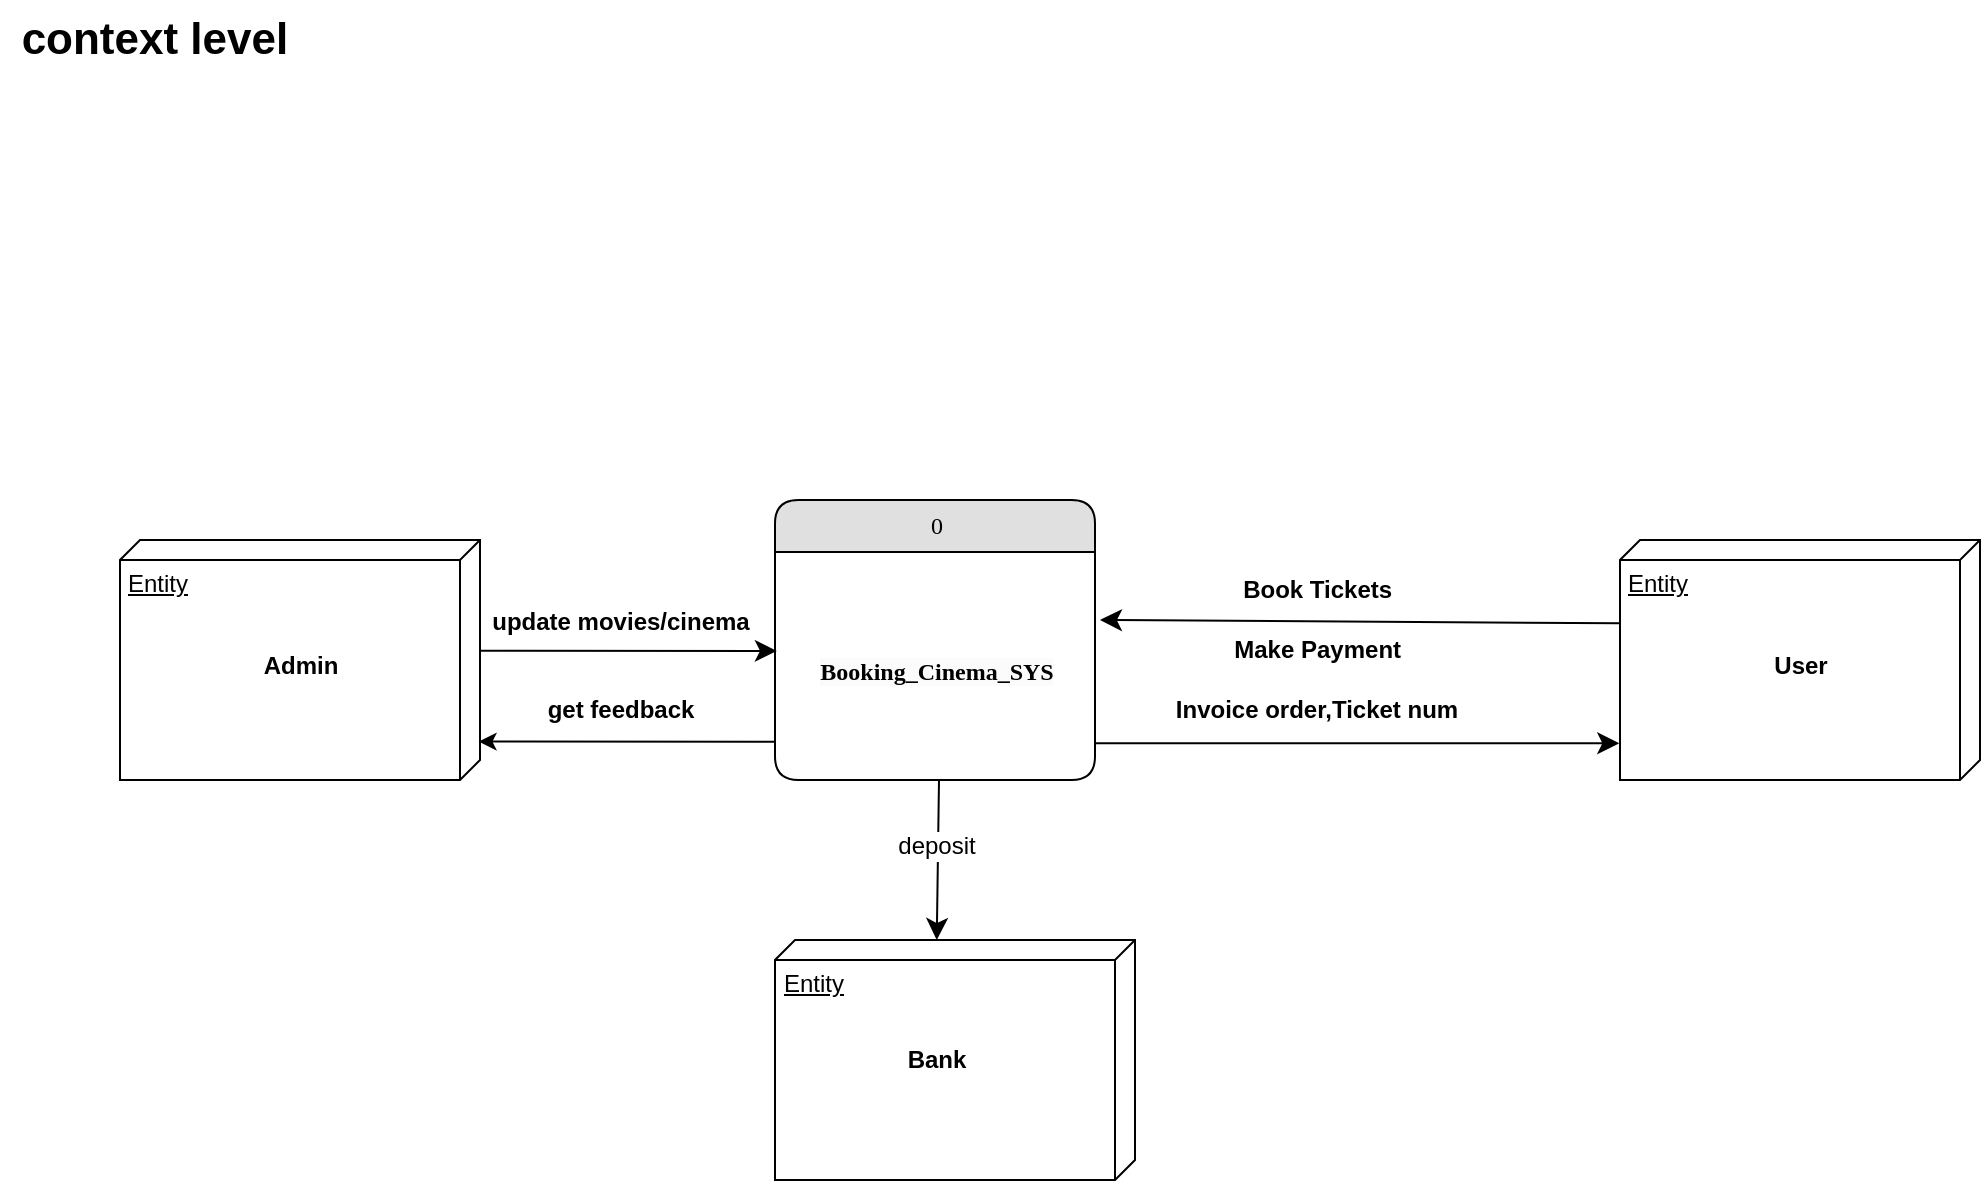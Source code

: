 <mxfile version="22.1.4" type="google">
  <diagram name="Page-1" id="5d7acffa-a066-3a61-03fe-96351882024d">
    <mxGraphModel grid="1" page="1" gridSize="10" guides="1" tooltips="1" connect="1" arrows="1" fold="1" pageScale="1" pageWidth="1100" pageHeight="850" background="#ffffff" math="0" shadow="0">
      <root>
        <mxCell id="0" />
        <mxCell id="1" parent="0" />
        <mxCell id="qtYBWJw_lOrqnSESCZbb-6" value="0" style="swimlane;html=1;fontStyle=0;childLayout=stackLayout;horizontal=1;startSize=26;fillColor=#e0e0e0;horizontalStack=0;resizeParent=1;resizeLast=0;collapsible=1;marginBottom=0;swimlaneFillColor=#ffffff;align=center;rounded=1;shadow=0;comic=0;labelBackgroundColor=none;strokeWidth=1;fontFamily=Verdana;fontSize=12" vertex="1" parent="1">
          <mxGeometry x="437.5" y="1160" width="160" height="140" as="geometry" />
        </mxCell>
        <mxCell id="qtYBWJw_lOrqnSESCZbb-23" value="&lt;br&gt;&lt;span style=&quot;color: rgb(0, 0, 0); font-family: Verdana; font-size: 12px; font-style: normal; font-variant-ligatures: normal; font-variant-caps: normal; letter-spacing: normal; orphans: 2; text-align: center; text-indent: 0px; text-transform: none; widows: 2; word-spacing: 0px; -webkit-text-stroke-width: 0px; background-color: rgb(251, 251, 251); text-decoration-thickness: initial; text-decoration-style: initial; text-decoration-color: initial; float: none; display: inline !important;&quot;&gt;Booking_Cinema_SYS&lt;/span&gt;&lt;br&gt;" style="text;align=center;fontStyle=1;verticalAlign=middle;spacingLeft=3;spacingRight=3;strokeColor=none;rotatable=0;points=[[0,0.5],[1,0.5]];portConstraint=eastwest;html=1;" vertex="1" parent="qtYBWJw_lOrqnSESCZbb-6">
          <mxGeometry y="26" width="160" height="104" as="geometry" />
        </mxCell>
        <mxCell id="qtYBWJw_lOrqnSESCZbb-11" style="edgeStyle=none;html=1;labelBackgroundColor=none;startFill=0;startSize=8;endFill=1;endSize=8;fontFamily=Verdana;fontSize=12;exitX=0.347;exitY=0.998;exitDx=0;exitDy=0;exitPerimeter=0;" edge="1" parent="1" source="qtYBWJw_lOrqnSESCZbb-19">
          <mxGeometry relative="1" as="geometry">
            <mxPoint x="762" y="1015" as="sourcePoint" />
            <mxPoint x="600" y="1220" as="targetPoint" />
          </mxGeometry>
        </mxCell>
        <mxCell id="qtYBWJw_lOrqnSESCZbb-17" value="Entity" style="verticalAlign=top;align=left;spacingTop=8;spacingLeft=2;spacingRight=12;shape=cube;size=10;direction=south;fontStyle=4;html=1;whiteSpace=wrap;" vertex="1" parent="1">
          <mxGeometry x="437.5" y="1380" width="180" height="120" as="geometry" />
        </mxCell>
        <mxCell id="qtYBWJw_lOrqnSESCZbb-18" value="Bank" style="text;align=center;fontStyle=1;verticalAlign=middle;spacingLeft=3;spacingRight=3;strokeColor=none;rotatable=0;points=[[0,0.5],[1,0.5]];portConstraint=eastwest;html=1;" vertex="1" parent="1">
          <mxGeometry x="477.5" y="1427" width="80" height="26" as="geometry" />
        </mxCell>
        <mxCell id="qtYBWJw_lOrqnSESCZbb-19" value="Entity" style="verticalAlign=top;align=left;spacingTop=8;spacingLeft=2;spacingRight=12;shape=cube;size=10;direction=south;fontStyle=4;html=1;whiteSpace=wrap;" vertex="1" parent="1">
          <mxGeometry x="860" y="1180" width="180" height="120" as="geometry" />
        </mxCell>
        <mxCell id="qtYBWJw_lOrqnSESCZbb-20" value="User" style="text;align=center;fontStyle=1;verticalAlign=middle;spacingLeft=3;spacingRight=3;strokeColor=none;rotatable=0;points=[[0,0.5],[1,0.5]];portConstraint=eastwest;html=1;" vertex="1" parent="1">
          <mxGeometry x="910" y="1230" width="80" height="26" as="geometry" />
        </mxCell>
        <mxCell id="qtYBWJw_lOrqnSESCZbb-21" value="Entity" style="verticalAlign=top;align=left;spacingTop=8;spacingLeft=2;spacingRight=12;shape=cube;size=10;direction=south;fontStyle=4;html=1;whiteSpace=wrap;" vertex="1" parent="1">
          <mxGeometry x="110" y="1180" width="180" height="120" as="geometry" />
        </mxCell>
        <mxCell id="qtYBWJw_lOrqnSESCZbb-22" value="Admin" style="text;align=center;fontStyle=1;verticalAlign=middle;spacingLeft=3;spacingRight=3;strokeColor=none;rotatable=0;points=[[0,0.5],[1,0.5]];portConstraint=eastwest;html=1;" vertex="1" parent="1">
          <mxGeometry x="160" y="1230" width="80" height="26" as="geometry" />
        </mxCell>
        <mxCell id="qtYBWJw_lOrqnSESCZbb-24" value="&lt;b&gt;Book Tickets&amp;nbsp;&lt;/b&gt;" style="text;html=1;align=center;verticalAlign=middle;resizable=0;points=[];autosize=1;strokeColor=none;fillColor=none;" vertex="1" parent="1">
          <mxGeometry x="660" y="1190" width="100" height="30" as="geometry" />
        </mxCell>
        <mxCell id="qtYBWJw_lOrqnSESCZbb-26" value="&lt;b&gt;Make Payment&amp;nbsp;&lt;/b&gt;" style="text;html=1;align=center;verticalAlign=middle;resizable=0;points=[];autosize=1;strokeColor=none;fillColor=none;" vertex="1" parent="1">
          <mxGeometry x="655" y="1220" width="110" height="30" as="geometry" />
        </mxCell>
        <mxCell id="qtYBWJw_lOrqnSESCZbb-27" style="edgeStyle=none;html=1;labelBackgroundColor=none;startFill=0;startSize=8;endFill=1;endSize=8;fontFamily=Verdana;fontSize=12;exitX=1.003;exitY=0.919;exitDx=0;exitDy=0;exitPerimeter=0;entryX=0.847;entryY=1.002;entryDx=0;entryDy=0;entryPerimeter=0;" edge="1" parent="1" source="qtYBWJw_lOrqnSESCZbb-23" target="qtYBWJw_lOrqnSESCZbb-19">
          <mxGeometry relative="1" as="geometry">
            <mxPoint x="857.5" y="1282" as="sourcePoint" />
            <mxPoint x="760" y="1400" as="targetPoint" />
          </mxGeometry>
        </mxCell>
        <mxCell id="qtYBWJw_lOrqnSESCZbb-28" value="&lt;b&gt;Invoice order,&lt;/b&gt;&lt;b style=&quot;border-color: var(--border-color);&quot;&gt;Ticket num&lt;/b&gt;" style="text;html=1;align=center;verticalAlign=middle;resizable=0;points=[];autosize=1;strokeColor=none;fillColor=none;" vertex="1" parent="1">
          <mxGeometry x="627.5" y="1250" width="160" height="30" as="geometry" />
        </mxCell>
        <mxCell id="qtYBWJw_lOrqnSESCZbb-30" style="edgeStyle=none;html=1;labelBackgroundColor=none;startFill=0;startSize=8;endFill=1;endSize=8;fontFamily=Verdana;fontSize=12;exitX=0.25;exitY=1;exitDx=0;exitDy=0;entryX=0;entryY=0.784;entryDx=0;entryDy=0;entryPerimeter=0;" edge="1" parent="1">
          <mxGeometry relative="1" as="geometry">
            <mxPoint x="519.5" y="1300" as="sourcePoint" />
            <mxPoint x="518.38" y="1380" as="targetPoint" />
          </mxGeometry>
        </mxCell>
        <mxCell id="iPbLft_yiKqM8y5Wusxp-4" value="deposit" style="edgeLabel;html=1;align=center;verticalAlign=middle;resizable=0;points=[];fontSize=12;" connectable="0" vertex="1" parent="qtYBWJw_lOrqnSESCZbb-30">
          <mxGeometry x="-0.18" y="-1" relative="1" as="geometry">
            <mxPoint as="offset" />
          </mxGeometry>
        </mxCell>
        <mxCell id="qtYBWJw_lOrqnSESCZbb-32" style="edgeStyle=none;html=1;labelBackgroundColor=none;startFill=0;startSize=8;endFill=1;endSize=8;fontFamily=Verdana;fontSize=12;exitX=0.32;exitY=-0.009;exitDx=0;exitDy=0;entryX=0.016;entryY=0.312;entryDx=0;entryDy=0;entryPerimeter=0;exitPerimeter=0;" edge="1" parent="1">
          <mxGeometry relative="1" as="geometry">
            <mxPoint x="290.0" y="1235.4" as="sourcePoint" />
            <mxPoint x="438.44" y="1235.448" as="targetPoint" />
          </mxGeometry>
        </mxCell>
        <mxCell id="iPbLft_yiKqM8y5Wusxp-3" value="update movies/cinema" style="edgeLabel;html=1;align=center;verticalAlign=middle;resizable=0;points=[];fontSize=12;fontStyle=1" connectable="0" vertex="1" parent="qtYBWJw_lOrqnSESCZbb-32">
          <mxGeometry x="-0.477" y="3" relative="1" as="geometry">
            <mxPoint x="31" y="-12" as="offset" />
          </mxGeometry>
        </mxCell>
        <mxCell id="qtYBWJw_lOrqnSESCZbb-35" value="&lt;b&gt;&lt;br&gt;&lt;/b&gt;" style="text;html=1;align=center;verticalAlign=middle;resizable=0;points=[];autosize=1;strokeColor=none;fillColor=none;" vertex="1" parent="1">
          <mxGeometry x="590" y="1320" width="20" height="30" as="geometry" />
        </mxCell>
        <mxCell id="iPbLft_yiKqM8y5Wusxp-1" value="" style="edgeStyle=none;orthogonalLoop=1;jettySize=auto;html=1;rounded=0;exitX=-0.002;exitY=0.912;exitDx=0;exitDy=0;exitPerimeter=0;entryX=0.84;entryY=0.004;entryDx=0;entryDy=0;entryPerimeter=0;" edge="1" parent="1" source="qtYBWJw_lOrqnSESCZbb-23" target="qtYBWJw_lOrqnSESCZbb-21">
          <mxGeometry width="100" relative="1" as="geometry">
            <mxPoint x="320" y="1290" as="sourcePoint" />
            <mxPoint x="420" y="1290" as="targetPoint" />
            <Array as="points" />
          </mxGeometry>
        </mxCell>
        <mxCell id="iPbLft_yiKqM8y5Wusxp-2" value="get feedback" style="edgeLabel;html=1;align=center;verticalAlign=middle;resizable=0;points=[];fontSize=12;fontStyle=1" connectable="0" vertex="1" parent="iPbLft_yiKqM8y5Wusxp-1">
          <mxGeometry x="0.276" relative="1" as="geometry">
            <mxPoint x="17" y="-16" as="offset" />
          </mxGeometry>
        </mxCell>
        <mxCell id="PGc4i5KgtV9XFFCpYSGd-1" value="&lt;b&gt;&lt;font style=&quot;font-size: 22px;&quot;&gt;context level&amp;nbsp;&lt;/font&gt;&lt;/b&gt;" style="text;html=1;align=center;verticalAlign=middle;resizable=0;points=[];autosize=1;strokeColor=none;fillColor=none;" vertex="1" parent="1">
          <mxGeometry x="50" y="910" width="160" height="40" as="geometry" />
        </mxCell>
      </root>
    </mxGraphModel>
  </diagram>
</mxfile>

